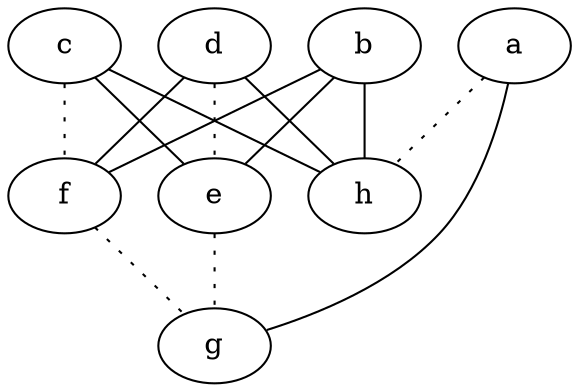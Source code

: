 graph {
a -- g;
a -- h [style=dotted];
b -- e;
b -- f;
b -- h;
c -- e;
c -- f [style=dotted];
c -- h;
d -- e [style=dotted];
d -- f;
d -- h;
e -- g [style=dotted];
f -- g [style=dotted];
}
